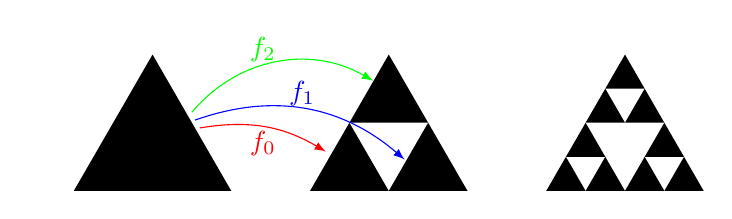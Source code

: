 
% Les similitudes : shift=translation, scale = homothÃ©tie, rotate = angle (en degrÃ©)
\newcommand\simone{\begin{scope}[shift={(0,0)}, scale=.5, rotate=0]}
\newcommand\simtwo{\begin{scope}[shift={(.5,0)}, scale=.5, rotate=0]}
\newcommand\simthree{\begin{scope}[shift={(.25,0.433)}, scale=.5, rotate=0]}

% La figure initiale
\newcommand\initfigure{\fill (0,0)--++(0:1)--++(120:1)--cycle;}
%\newcommand\initfigure{\fill (0.5,0.433) circle (1.3cm);}
%\newcommand\initfigure{\fill (0,0)--++(0,1)--++(1,0)--++(0,-1)--cycle;}
%\newcommand\initfigure{\fill (0,0)--++(0,0.5)--++(0.5,0)--++(0,-0.5)--cycle;}

% Le programme rÃ©cursif
\newcommand{\ifs}[2]{% #1 the counter, #2 the instructions
                          \ifnum #1 < 0% stop now
                          #2%
                          %\relax% Relax, max, on ne fait rien, c'est terminÃ©.
                          \else%
                          \count255=#1%
                          \advance\count255 by -1%
                          \simone
                             \ifs{\number\count255}{#2};                          
                          \end{scope};

                          \simtwo
                             \ifs{\number\count255}{#2};                          
                          \end{scope};

                          \simthree
                             \ifs{\number\count255}{#2};                          
                          \end{scope};
                          \fi%
}
\begin{tikzpicture}[scale=2]
\ifs{-1}{\initfigure};
\begin{scope}[xshift=1.5cm]
  \ifs{0}{\initfigure};
\end{scope}
\begin{scope}[xshift=3cm]
  \ifs{1}{\initfigure};
\end{scope}

  \draw[->,>=latex, red] (0.80,0.4) to[bend left=20] (1.6,0.25); 
   \draw[->,>=latex, blue] (0.77,0.45) to[bend left=30] (2.1,0.20);
  \draw[->,>=latex, green] (0.75,0.50) to[bend left=40] (1.9,0.70); 
  
  \node[scale=1,red] at (1.2,0.3) {$f_0$};
  \node[scale=1,blue] at (1.45,0.62) {$f_1$};    
  \node[scale=1,green] at (1.2,0.90) {$f_2$}; 

\end{tikzpicture}

%\begin{tikzpicture}[scale=7]
%  \ifs{1}{\initfigure}
%\end{tikzpicture}
%\begin{tikzpicture}[scale=7]
%  \ifs{2}{\initfigure}
%\end{tikzpicture}

% \begin{tikzpicture}[scale=7]
%   \ifs{3}{\initfigure}
% \end{tikzpicture}
% \begin{tikzpicture}[scale=7]
%   \ifs{4}{\initfigure}
% \end{tikzpicture}
% 
% 
% \begin{tikzpicture}[scale=7]
%   \ifs{5}{\initfigure}
% \end{tikzpicture}
